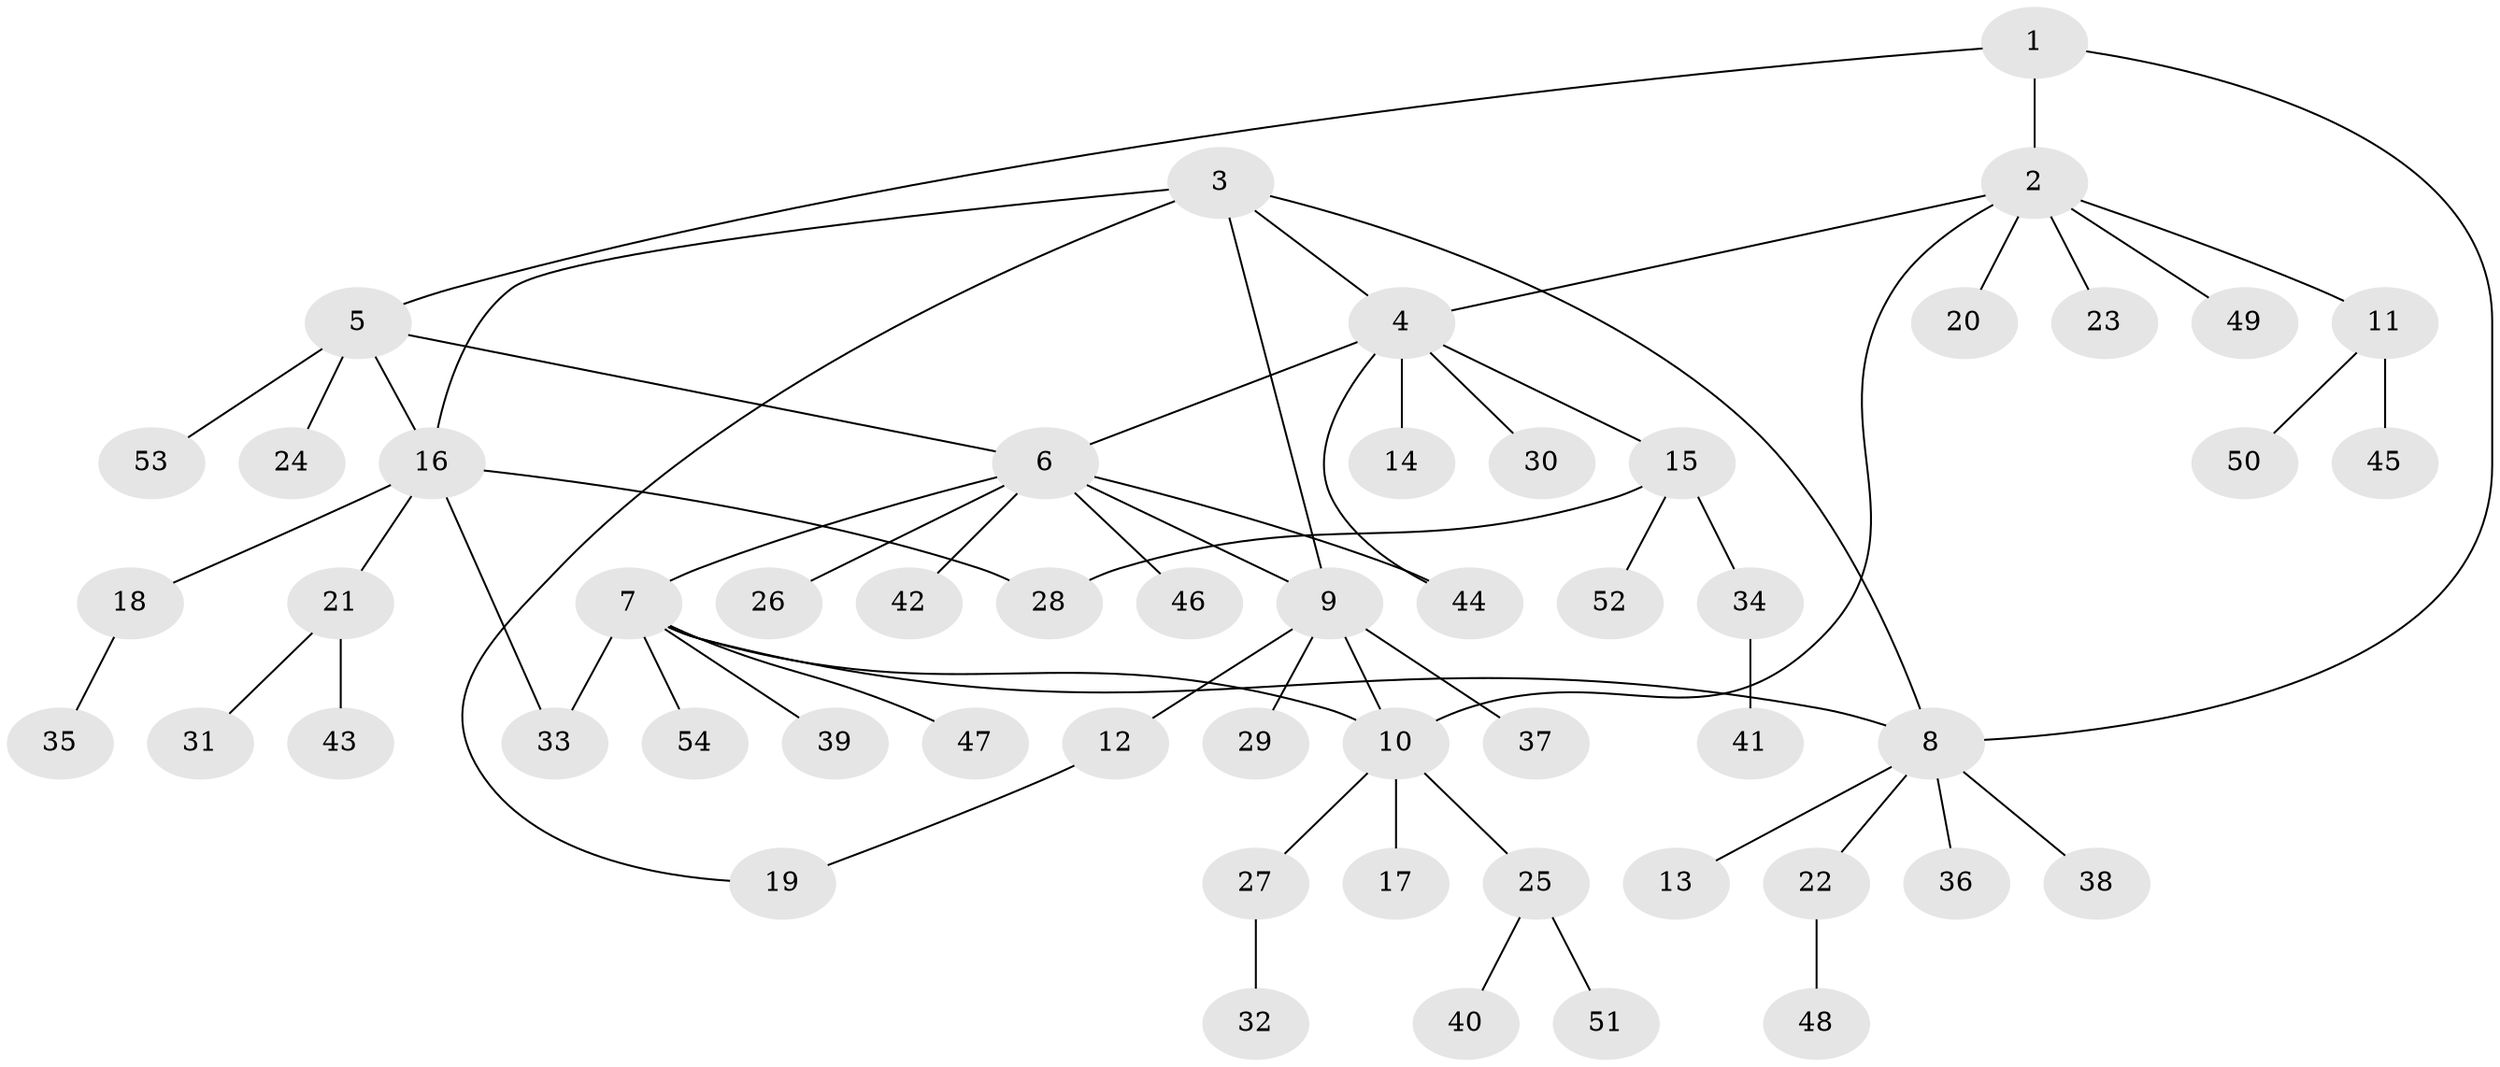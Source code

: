 // coarse degree distribution, {8: 0.025, 4: 0.025, 12: 0.025, 5: 0.05, 6: 0.075, 7: 0.025, 2: 0.1, 1: 0.65, 3: 0.025}
// Generated by graph-tools (version 1.1) at 2025/24/03/03/25 07:24:16]
// undirected, 54 vertices, 64 edges
graph export_dot {
graph [start="1"]
  node [color=gray90,style=filled];
  1;
  2;
  3;
  4;
  5;
  6;
  7;
  8;
  9;
  10;
  11;
  12;
  13;
  14;
  15;
  16;
  17;
  18;
  19;
  20;
  21;
  22;
  23;
  24;
  25;
  26;
  27;
  28;
  29;
  30;
  31;
  32;
  33;
  34;
  35;
  36;
  37;
  38;
  39;
  40;
  41;
  42;
  43;
  44;
  45;
  46;
  47;
  48;
  49;
  50;
  51;
  52;
  53;
  54;
  1 -- 2;
  1 -- 5;
  1 -- 8;
  2 -- 4;
  2 -- 10;
  2 -- 11;
  2 -- 20;
  2 -- 23;
  2 -- 49;
  3 -- 4;
  3 -- 8;
  3 -- 9;
  3 -- 16;
  3 -- 19;
  4 -- 6;
  4 -- 14;
  4 -- 15;
  4 -- 30;
  4 -- 44;
  5 -- 6;
  5 -- 16;
  5 -- 24;
  5 -- 53;
  6 -- 7;
  6 -- 9;
  6 -- 26;
  6 -- 42;
  6 -- 44;
  6 -- 46;
  7 -- 8;
  7 -- 10;
  7 -- 33;
  7 -- 39;
  7 -- 47;
  7 -- 54;
  8 -- 13;
  8 -- 22;
  8 -- 36;
  8 -- 38;
  9 -- 10;
  9 -- 12;
  9 -- 29;
  9 -- 37;
  10 -- 17;
  10 -- 25;
  10 -- 27;
  11 -- 45;
  11 -- 50;
  12 -- 19;
  15 -- 28;
  15 -- 34;
  15 -- 52;
  16 -- 18;
  16 -- 21;
  16 -- 28;
  16 -- 33;
  18 -- 35;
  21 -- 31;
  21 -- 43;
  22 -- 48;
  25 -- 40;
  25 -- 51;
  27 -- 32;
  34 -- 41;
}

